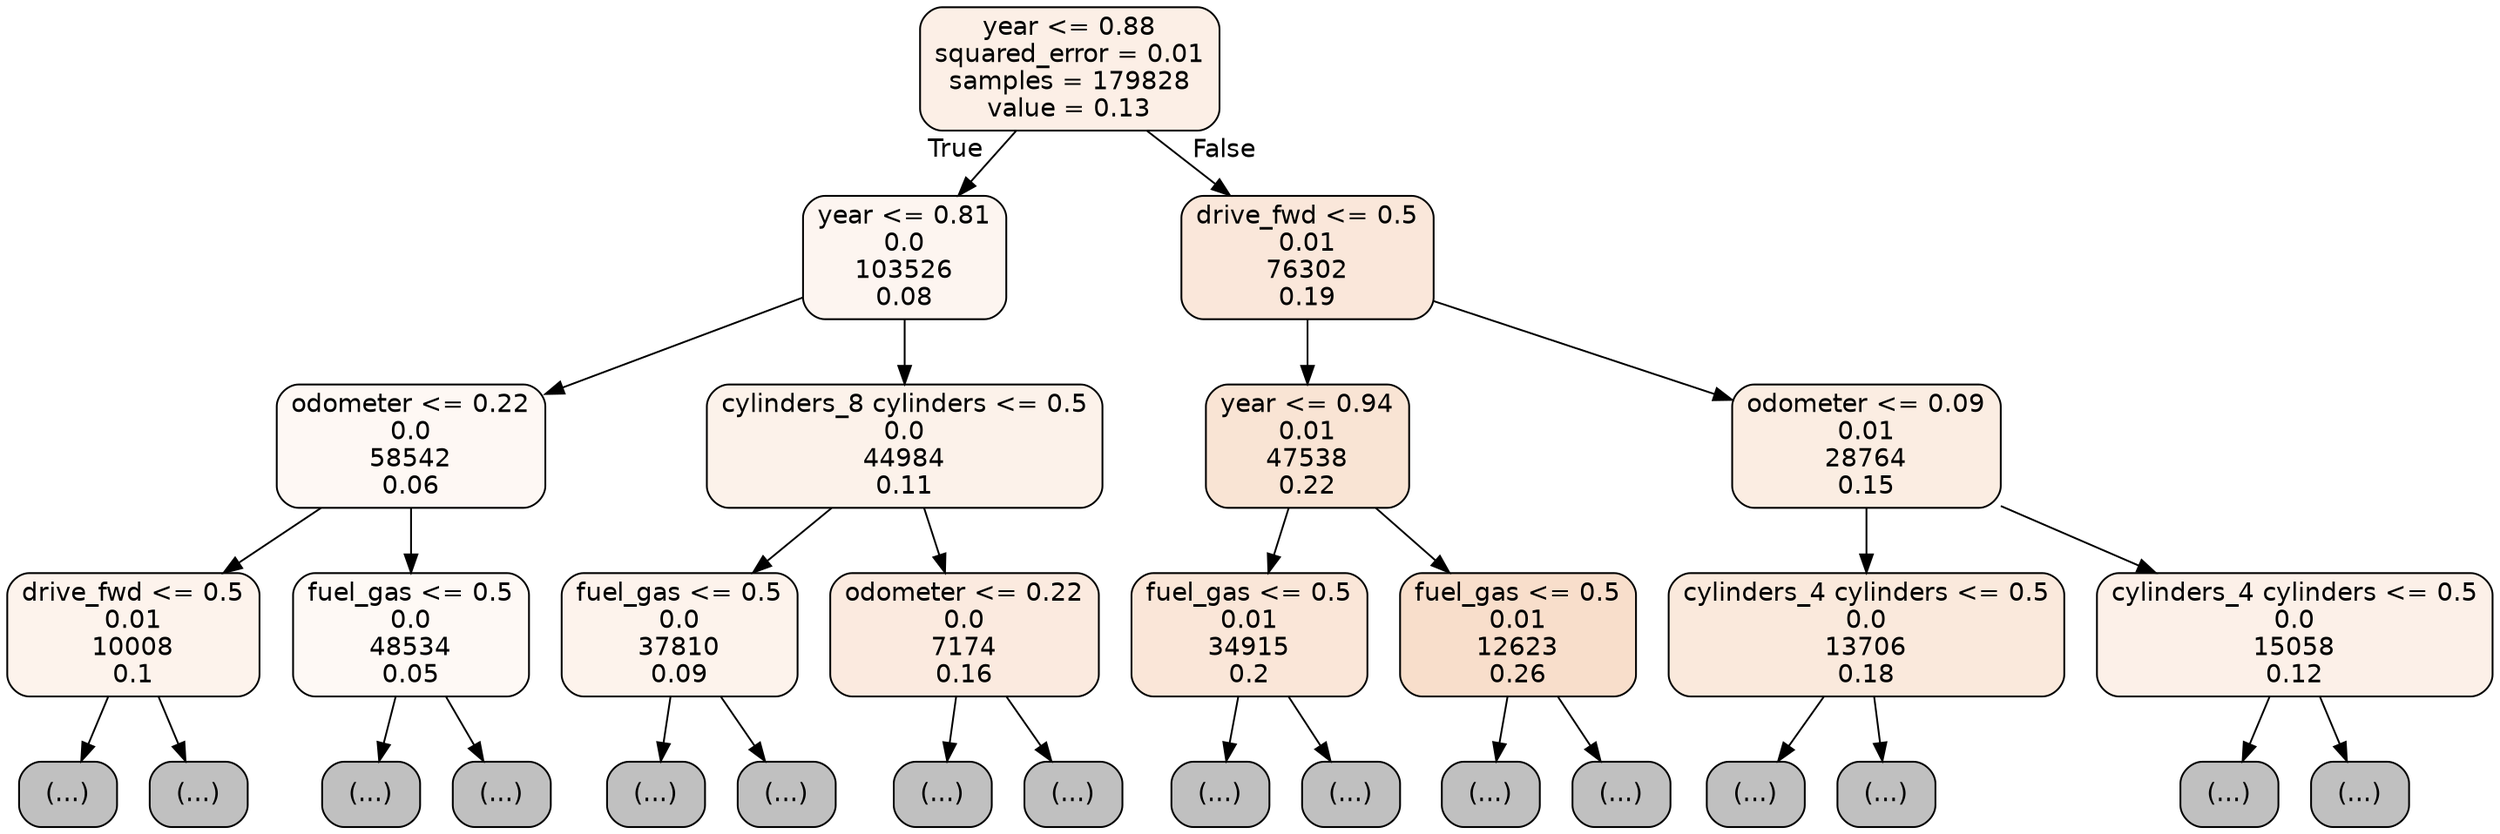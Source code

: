 digraph Tree {
node [shape=box, style="filled, rounded", color="black", fontname="helvetica"] ;
edge [fontname="helvetica"] ;
0 [label="year <= 0.88\nsquared_error = 0.01\nsamples = 179828\nvalue = 0.13", fillcolor="#fcefe6"] ;
1 [label="year <= 0.81\n0.0\n103526\n0.08", fillcolor="#fdf5f0"] ;
0 -> 1 [labeldistance=2.5, labelangle=45, headlabel="True"] ;
2 [label="odometer <= 0.22\n0.0\n58542\n0.06", fillcolor="#fef8f4"] ;
1 -> 2 ;
3 [label="drive_fwd <= 0.5\n0.01\n10008\n0.1", fillcolor="#fdf3ec"] ;
2 -> 3 ;
4 [label="(...)", fillcolor="#C0C0C0"] ;
3 -> 4 ;
10929 [label="(...)", fillcolor="#C0C0C0"] ;
3 -> 10929 ;
15788 [label="fuel_gas <= 0.5\n0.0\n48534\n0.05", fillcolor="#fef9f5"] ;
2 -> 15788 ;
15789 [label="(...)", fillcolor="#C0C0C0"] ;
15788 -> 15789 ;
22046 [label="(...)", fillcolor="#C0C0C0"] ;
15788 -> 22046 ;
94637 [label="cylinders_8 cylinders <= 0.5\n0.0\n44984\n0.11", fillcolor="#fcf2ea"] ;
1 -> 94637 ;
94638 [label="fuel_gas <= 0.5\n0.0\n37810\n0.09", fillcolor="#fdf3ec"] ;
94637 -> 94638 ;
94639 [label="(...)", fillcolor="#C0C0C0"] ;
94638 -> 94639 ;
99838 [label="(...)", fillcolor="#C0C0C0"] ;
94638 -> 99838 ;
147271 [label="odometer <= 0.22\n0.0\n7174\n0.16", fillcolor="#fbeadf"] ;
94637 -> 147271 ;
147272 [label="(...)", fillcolor="#C0C0C0"] ;
147271 -> 147272 ;
149491 [label="(...)", fillcolor="#C0C0C0"] ;
147271 -> 149491 ;
155366 [label="drive_fwd <= 0.5\n0.01\n76302\n0.19", fillcolor="#fae7da"] ;
0 -> 155366 [labeldistance=2.5, labelangle=-45, headlabel="False"] ;
155367 [label="year <= 0.94\n0.01\n47538\n0.22", fillcolor="#f9e4d4"] ;
155366 -> 155367 ;
155368 [label="fuel_gas <= 0.5\n0.01\n34915\n0.2", fillcolor="#fae6d8"] ;
155367 -> 155368 ;
155369 [label="(...)", fillcolor="#C0C0C0"] ;
155368 -> 155369 ;
161480 [label="(...)", fillcolor="#C0C0C0"] ;
155368 -> 161480 ;
195041 [label="fuel_gas <= 0.5\n0.01\n12623\n0.26", fillcolor="#f8decb"] ;
155367 -> 195041 ;
195042 [label="(...)", fillcolor="#C0C0C0"] ;
195041 -> 195042 ;
197481 [label="(...)", fillcolor="#C0C0C0"] ;
195041 -> 197481 ;
207408 [label="odometer <= 0.09\n0.01\n28764\n0.15", fillcolor="#fbede2"] ;
155366 -> 207408 ;
207409 [label="cylinders_4 cylinders <= 0.5\n0.0\n13706\n0.18", fillcolor="#fae9dc"] ;
207408 -> 207409 ;
207410 [label="(...)", fillcolor="#C0C0C0"] ;
207409 -> 207410 ;
217377 [label="(...)", fillcolor="#C0C0C0"] ;
207409 -> 217377 ;
220658 [label="cylinders_4 cylinders <= 0.5\n0.0\n15058\n0.12", fillcolor="#fcf0e8"] ;
207408 -> 220658 ;
220659 [label="(...)", fillcolor="#C0C0C0"] ;
220658 -> 220659 ;
232590 [label="(...)", fillcolor="#C0C0C0"] ;
220658 -> 232590 ;
}